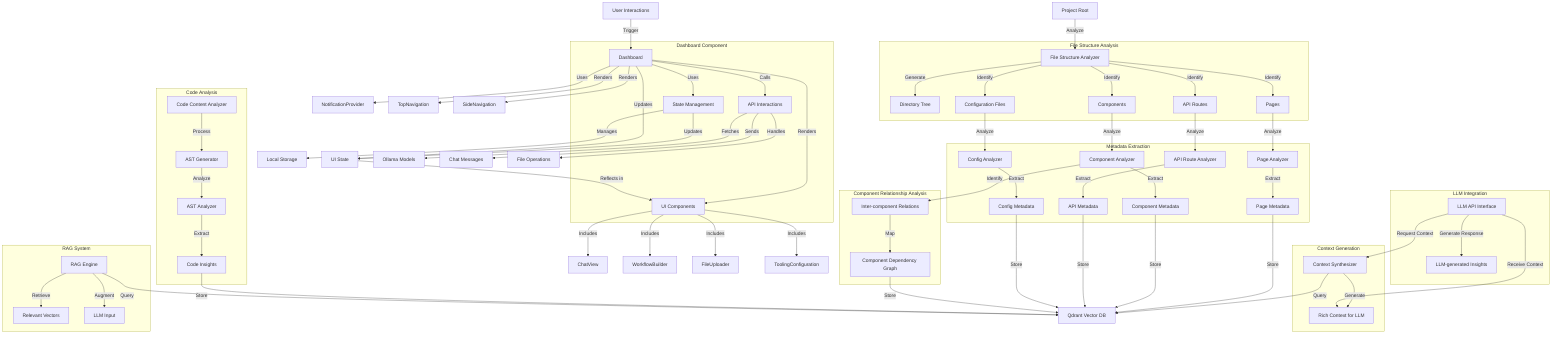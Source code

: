 graph TD
    A[Project Root] -->|Analyze| B[File Structure Analyzer]
    B -->|Generate| C[Directory Tree]
    B -->|Identify| D[Pages]
    B -->|Identify| E[Components]
    B -->|Identify| F[API Routes]
    B -->|Identify| G[Configuration Files]

    D -->|Analyze| H[Page Analyzer]
    E -->|Analyze| I[Component Analyzer]
    F -->|Analyze| J[API Route Analyzer]
    G -->|Analyze| K[Config Analyzer]

    H -->|Extract| L[Page Metadata]
    I -->|Extract| M[Component Metadata]
    J -->|Extract| N[API Metadata]
    K -->|Extract| O[Config Metadata]

    L -->|Store| P[Qdrant Vector DB]
    M -->|Store| P
    N -->|Store| P
    O -->|Store| P

    I -->|Identify| Q[Inter-component Relations]
    Q -->|Map| R[Component Dependency Graph]
    R -->|Store| P

    S[Code Content Analyzer] -->|Process| T[AST Generator]
    T -->|Analyze| U[AST Analyzer]
    U -->|Extract| V[Code Insights]
    V -->|Store| P

    W[Context Synthesizer] -->|Query| P
    W -->|Generate| X[Rich Context for LLM]

    Y[LLM API Interface] -->|Request Context| W
    Y -->|Receive Context| X
    Y -->|Generate Response| Z[LLM-generated Insights]

    AA[RAG Engine] -->|Query| P
    AA -->|Retrieve| BB[Relevant Vectors]
    AA -->|Augment| CC[LLM Input]

    subgraph "File Structure Analysis"
        B
        C
        D
        E
        F
        G
    end

    subgraph "Metadata Extraction"
        H
        I
        J
        K
        L
        M
        N
        O
    end

    subgraph "Component Relationship Analysis"
        Q
        R
    end

    subgraph "Code Analysis"
        S
        T
        U
        V
    end

    subgraph "Context Generation"
        W
        X
    end

    subgraph "LLM Integration"
        Y
        Z
    end

    subgraph "RAG System"
        AA
        BB
        CC
    end

    subgraph "Dashboard Component"
        DD[Dashboard]
        EE[State Management]
        FF[API Interactions]
        GG[UI Components]
    end

    DD -->|Uses| EE
    DD -->|Calls| FF
    DD -->|Renders| GG

    EE -->|Manages| HH[Local Storage]
    EE -->|Updates| II[UI State]

    FF -->|Fetches| JJ[Ollama Models]
    FF -->|Sends| KK[Chat Messages]
    FF -->|Handles| LL[File Operations]

    GG -->|Includes| MM[ChatView]
    GG -->|Includes| NN[WorkflowBuilder]
    GG -->|Includes| OO[FileUploader]
    GG -->|Includes| PP[ToolingConfiguration]

    DD -->|Uses| QQ[NotificationProvider]
    DD -->|Renders| RR[TopNavigation]
    DD -->|Renders| SS[SideNavigation]

    TT[User Interactions] -->|Trigger| DD
    DD -->|Updates| II
    II -->|Reflects in| GG